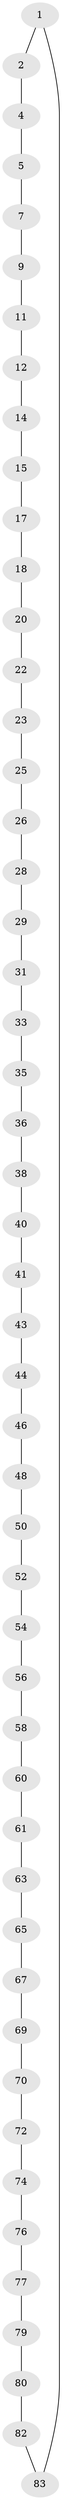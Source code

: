 // original degree distribution, {2: 1.0}
// Generated by graph-tools (version 1.1) at 2025/11/02/27/25 16:11:40]
// undirected, 50 vertices, 50 edges
graph export_dot {
graph [start="1"]
  node [color=gray90,style=filled];
  1 [super="+85"];
  2 [super="+3"];
  4;
  5 [super="+6"];
  7 [super="+8"];
  9 [super="+10"];
  11;
  12 [super="+13"];
  14;
  15 [super="+16"];
  17;
  18 [super="+19"];
  20 [super="+21"];
  22;
  23 [super="+24"];
  25;
  26 [super="+27"];
  28;
  29 [super="+30"];
  31 [super="+32"];
  33 [super="+34"];
  35;
  36 [super="+37"];
  38 [super="+39"];
  40;
  41 [super="+42"];
  43;
  44 [super="+45"];
  46 [super="+47"];
  48 [super="+49"];
  50 [super="+51"];
  52 [super="+53"];
  54 [super="+55"];
  56 [super="+57"];
  58 [super="+59"];
  60;
  61 [super="+62"];
  63 [super="+64"];
  65 [super="+66"];
  67 [super="+68"];
  69;
  70 [super="+71"];
  72 [super="+73"];
  74 [super="+75"];
  76;
  77 [super="+78"];
  79;
  80 [super="+81"];
  82;
  83 [super="+84"];
  1 -- 2;
  1 -- 83;
  2 -- 4;
  4 -- 5;
  5 -- 7;
  7 -- 9;
  9 -- 11;
  11 -- 12;
  12 -- 14;
  14 -- 15;
  15 -- 17;
  17 -- 18;
  18 -- 20;
  20 -- 22;
  22 -- 23;
  23 -- 25;
  25 -- 26;
  26 -- 28;
  28 -- 29;
  29 -- 31;
  31 -- 33;
  33 -- 35;
  35 -- 36;
  36 -- 38;
  38 -- 40;
  40 -- 41;
  41 -- 43;
  43 -- 44;
  44 -- 46;
  46 -- 48;
  48 -- 50;
  50 -- 52;
  52 -- 54;
  54 -- 56;
  56 -- 58;
  58 -- 60;
  60 -- 61;
  61 -- 63;
  63 -- 65;
  65 -- 67;
  67 -- 69;
  69 -- 70;
  70 -- 72;
  72 -- 74;
  74 -- 76;
  76 -- 77;
  77 -- 79;
  79 -- 80;
  80 -- 82;
  82 -- 83;
}
